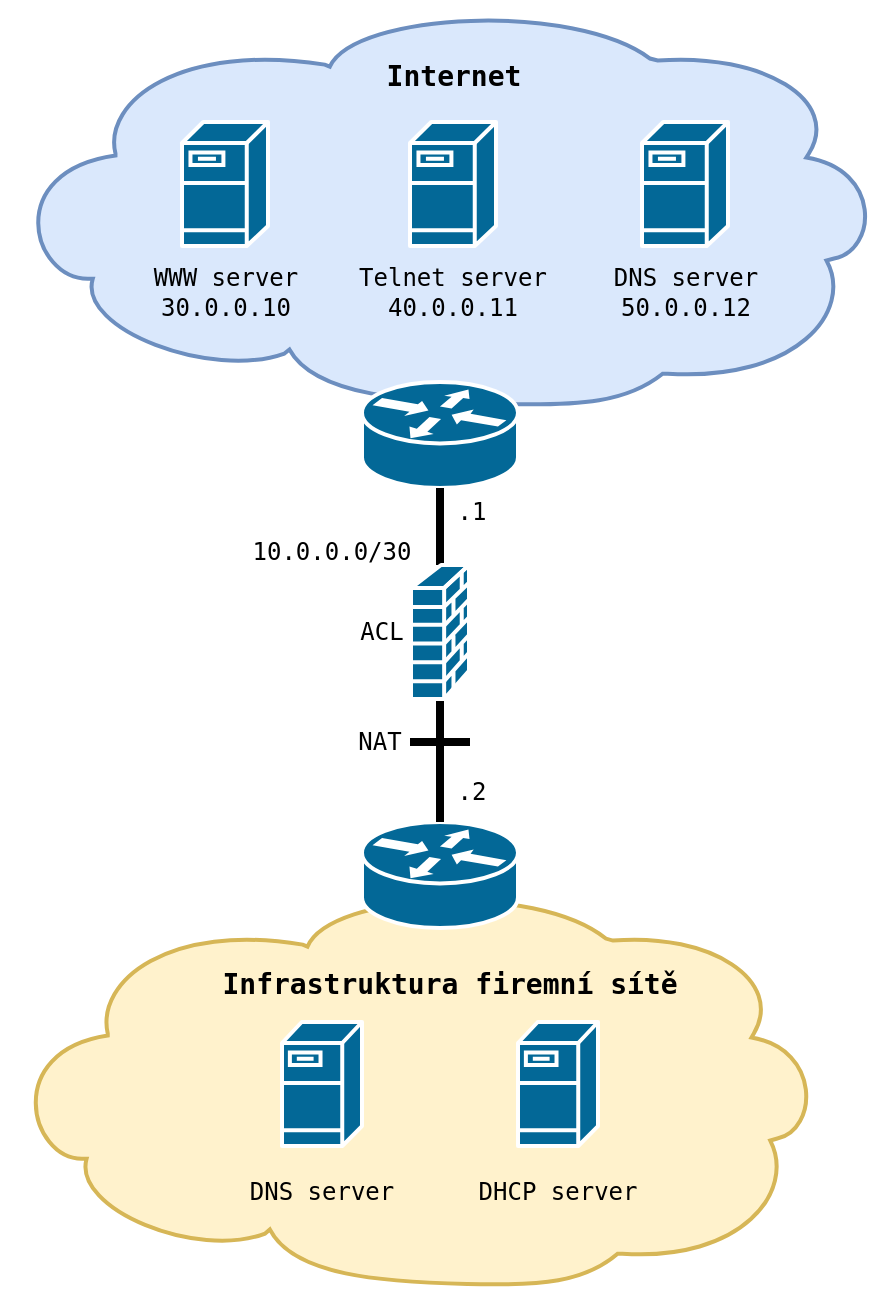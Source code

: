 <mxfile version="24.8.6">
  <diagram name="Page-1" id="wMvlcfyhobTJWFDV-97i">
    <mxGraphModel dx="478" dy="259" grid="1" gridSize="10" guides="1" tooltips="1" connect="1" arrows="1" fold="1" page="1" pageScale="1" pageWidth="850" pageHeight="1100" math="0" shadow="0">
      <root>
        <mxCell id="0" />
        <mxCell id="1" parent="0" />
        <mxCell id="HS_P0CZNT2ZsT_EnNBsX-16" value="" style="shape=mxgraph.cisco.storage.cloud;sketch=0;html=1;pointerEvents=1;dashed=0;fillColor=#dae8fc;strokeColor=#6c8ebf;strokeWidth=2;verticalLabelPosition=bottom;verticalAlign=top;align=center;outlineConnect=0;" parent="1" vertex="1">
          <mxGeometry x="200" y="40" width="440" height="202" as="geometry" />
        </mxCell>
        <mxCell id="HS_P0CZNT2ZsT_EnNBsX-17" value="" style="shape=mxgraph.cisco.storage.cloud;sketch=0;html=1;pointerEvents=1;dashed=0;fillColor=#fff2cc;strokeColor=#d6b656;strokeWidth=2;verticalLabelPosition=bottom;verticalAlign=top;align=center;outlineConnect=0;" parent="1" vertex="1">
          <mxGeometry x="200" y="480" width="410" height="202" as="geometry" />
        </mxCell>
        <mxCell id="HS_P0CZNT2ZsT_EnNBsX-1" value="" style="shape=mxgraph.cisco.routers.router;sketch=0;html=1;pointerEvents=1;dashed=0;fillColor=#036897;strokeColor=#ffffff;strokeWidth=2;verticalLabelPosition=bottom;verticalAlign=top;align=center;outlineConnect=0;" parent="1" vertex="1">
          <mxGeometry x="380" y="230" width="78" height="53" as="geometry" />
        </mxCell>
        <mxCell id="HS_P0CZNT2ZsT_EnNBsX-2" value="" style="shape=mxgraph.cisco.routers.router;sketch=0;html=1;pointerEvents=1;dashed=0;fillColor=#036897;strokeColor=#ffffff;strokeWidth=2;verticalLabelPosition=bottom;verticalAlign=top;align=center;outlineConnect=0;" parent="1" vertex="1">
          <mxGeometry x="380" y="450" width="78" height="53" as="geometry" />
        </mxCell>
        <mxCell id="HS_P0CZNT2ZsT_EnNBsX-3" style="edgeStyle=orthogonalEdgeStyle;rounded=0;orthogonalLoop=1;jettySize=auto;html=1;entryX=0.5;entryY=0;entryDx=0;entryDy=0;entryPerimeter=0;endArrow=none;endFill=0;strokeWidth=4;" parent="1" source="HS_P0CZNT2ZsT_EnNBsX-4" target="HS_P0CZNT2ZsT_EnNBsX-2" edge="1">
          <mxGeometry relative="1" as="geometry" />
        </mxCell>
        <mxCell id="HS_P0CZNT2ZsT_EnNBsX-5" value="" style="edgeStyle=orthogonalEdgeStyle;rounded=0;orthogonalLoop=1;jettySize=auto;html=1;entryX=0.5;entryY=0;entryDx=0;entryDy=0;entryPerimeter=0;endArrow=none;endFill=0;strokeWidth=4;" parent="1" source="HS_P0CZNT2ZsT_EnNBsX-1" target="HS_P0CZNT2ZsT_EnNBsX-4" edge="1">
          <mxGeometry relative="1" as="geometry">
            <mxPoint x="419" y="283" as="sourcePoint" />
            <mxPoint x="419" y="450" as="targetPoint" />
          </mxGeometry>
        </mxCell>
        <mxCell id="HS_P0CZNT2ZsT_EnNBsX-4" value="" style="shape=mxgraph.cisco.security.firewall;sketch=0;html=1;pointerEvents=1;dashed=0;fillColor=#036897;strokeColor=#ffffff;strokeWidth=2;verticalLabelPosition=bottom;verticalAlign=top;align=center;outlineConnect=0;" parent="1" vertex="1">
          <mxGeometry x="404.5" y="321.5" width="29" height="67" as="geometry" />
        </mxCell>
        <mxCell id="HS_P0CZNT2ZsT_EnNBsX-11" value="" style="shape=mxgraph.cisco.servers.fileserver;sketch=0;html=1;pointerEvents=1;dashed=0;fillColor=#036897;strokeColor=#ffffff;strokeWidth=2;verticalLabelPosition=bottom;verticalAlign=top;align=center;outlineConnect=0;" parent="1" vertex="1">
          <mxGeometry x="340" y="550" width="40" height="62" as="geometry" />
        </mxCell>
        <mxCell id="HS_P0CZNT2ZsT_EnNBsX-12" value="" style="shape=mxgraph.cisco.servers.fileserver;sketch=0;html=1;pointerEvents=1;dashed=0;fillColor=#036897;strokeColor=#ffffff;strokeWidth=2;verticalLabelPosition=bottom;verticalAlign=top;align=center;outlineConnect=0;" parent="1" vertex="1">
          <mxGeometry x="458" y="550" width="40" height="62" as="geometry" />
        </mxCell>
        <mxCell id="HS_P0CZNT2ZsT_EnNBsX-13" value="" style="shape=mxgraph.cisco.servers.fileserver;sketch=0;html=1;pointerEvents=1;dashed=0;fillColor=#036897;strokeColor=#ffffff;strokeWidth=2;verticalLabelPosition=bottom;verticalAlign=top;align=center;outlineConnect=0;" parent="1" vertex="1">
          <mxGeometry x="290" y="100" width="43" height="62" as="geometry" />
        </mxCell>
        <mxCell id="HS_P0CZNT2ZsT_EnNBsX-14" value="" style="shape=mxgraph.cisco.servers.fileserver;sketch=0;html=1;pointerEvents=1;dashed=0;fillColor=#036897;strokeColor=#ffffff;strokeWidth=2;verticalLabelPosition=bottom;verticalAlign=top;align=center;outlineConnect=0;" parent="1" vertex="1">
          <mxGeometry x="404" y="100" width="43" height="62" as="geometry" />
        </mxCell>
        <mxCell id="HS_P0CZNT2ZsT_EnNBsX-15" value="" style="shape=mxgraph.cisco.servers.fileserver;sketch=0;html=1;pointerEvents=1;dashed=0;fillColor=#036897;strokeColor=#ffffff;strokeWidth=2;verticalLabelPosition=bottom;verticalAlign=top;align=center;outlineConnect=0;" parent="1" vertex="1">
          <mxGeometry x="520" y="100" width="43" height="62" as="geometry" />
        </mxCell>
        <mxCell id="HS_P0CZNT2ZsT_EnNBsX-18" value="&lt;pre&gt;WWW server&lt;br&gt;30.0.0.10&lt;/pre&gt;" style="text;html=1;align=center;verticalAlign=middle;whiteSpace=wrap;rounded=0;" parent="1" vertex="1">
          <mxGeometry x="271.5" y="170" width="80" height="30" as="geometry" />
        </mxCell>
        <mxCell id="HS_P0CZNT2ZsT_EnNBsX-20" value="&lt;pre&gt;DNS server&lt;br&gt;50.0.0.12&lt;br&gt;&lt;/pre&gt;" style="text;html=1;align=center;verticalAlign=middle;whiteSpace=wrap;rounded=0;" parent="1" vertex="1">
          <mxGeometry x="501.5" y="170" width="80" height="30" as="geometry" />
        </mxCell>
        <mxCell id="HS_P0CZNT2ZsT_EnNBsX-21" value="&lt;pre&gt;DNS server&lt;br&gt;&lt;/pre&gt;" style="text;html=1;align=center;verticalAlign=middle;whiteSpace=wrap;rounded=0;" parent="1" vertex="1">
          <mxGeometry x="320" y="620" width="80" height="30" as="geometry" />
        </mxCell>
        <mxCell id="HS_P0CZNT2ZsT_EnNBsX-22" value="&lt;pre&gt;DHCP server&lt;/pre&gt;" style="text;html=1;align=center;verticalAlign=middle;whiteSpace=wrap;rounded=0;" parent="1" vertex="1">
          <mxGeometry x="438" y="620" width="80" height="30" as="geometry" />
        </mxCell>
        <mxCell id="HS_P0CZNT2ZsT_EnNBsX-23" value="&lt;pre&gt;&lt;b&gt;&lt;font style=&quot;font-size: 14px;&quot;&gt;Internet&lt;/font&gt;&lt;/b&gt;&lt;/pre&gt;" style="text;html=1;align=center;verticalAlign=middle;whiteSpace=wrap;rounded=0;" parent="1" vertex="1">
          <mxGeometry x="396" y="62" width="60" height="30" as="geometry" />
        </mxCell>
        <mxCell id="HS_P0CZNT2ZsT_EnNBsX-25" value="&lt;pre&gt;&lt;b&gt;&lt;font style=&quot;font-size: 14px;&quot;&gt;Infrastruktura firemní sítě&lt;/font&gt;&lt;/b&gt;&lt;/pre&gt;" style="text;html=1;align=center;verticalAlign=middle;whiteSpace=wrap;rounded=0;" parent="1" vertex="1">
          <mxGeometry x="394" y="516" width="60" height="30" as="geometry" />
        </mxCell>
        <mxCell id="HS_P0CZNT2ZsT_EnNBsX-28" value="&lt;pre&gt;ACL&lt;/pre&gt;" style="text;html=1;align=center;verticalAlign=middle;whiteSpace=wrap;rounded=0;" parent="1" vertex="1">
          <mxGeometry x="360" y="340" width="60" height="30" as="geometry" />
        </mxCell>
        <mxCell id="HS_P0CZNT2ZsT_EnNBsX-30" value="&lt;pre&gt;.1&lt;/pre&gt;" style="text;html=1;align=center;verticalAlign=middle;whiteSpace=wrap;rounded=0;" parent="1" vertex="1">
          <mxGeometry x="405" y="280" width="60" height="30" as="geometry" />
        </mxCell>
        <mxCell id="HS_P0CZNT2ZsT_EnNBsX-31" value="&lt;pre&gt;.2&lt;br&gt;&lt;/pre&gt;" style="text;html=1;align=center;verticalAlign=middle;whiteSpace=wrap;rounded=0;" parent="1" vertex="1">
          <mxGeometry x="405" y="420" width="60" height="30" as="geometry" />
        </mxCell>
        <mxCell id="HS_P0CZNT2ZsT_EnNBsX-32" value="" style="endArrow=none;html=1;rounded=0;strokeWidth=4;" parent="1" edge="1">
          <mxGeometry width="50" height="50" relative="1" as="geometry">
            <mxPoint x="404" y="410" as="sourcePoint" />
            <mxPoint x="434" y="410" as="targetPoint" />
          </mxGeometry>
        </mxCell>
        <mxCell id="HS_P0CZNT2ZsT_EnNBsX-33" value="&lt;pre&gt;NAT&lt;/pre&gt;" style="text;html=1;align=center;verticalAlign=middle;whiteSpace=wrap;rounded=0;" parent="1" vertex="1">
          <mxGeometry x="359" y="395" width="60" height="30" as="geometry" />
        </mxCell>
        <mxCell id="HS_P0CZNT2ZsT_EnNBsX-29" value="&lt;pre&gt;10.0.0.0/30&lt;/pre&gt;" style="text;html=1;align=center;verticalAlign=middle;whiteSpace=wrap;rounded=0;" parent="1" vertex="1">
          <mxGeometry x="320" y="300" width="90" height="30" as="geometry" />
        </mxCell>
        <mxCell id="HS_P0CZNT2ZsT_EnNBsX-19" value="&lt;pre&gt;Telnet server&lt;br&gt;40.0.0.11&lt;br&gt;&lt;/pre&gt;" style="text;html=1;align=center;verticalAlign=middle;whiteSpace=wrap;rounded=0;" parent="1" vertex="1">
          <mxGeometry x="373" y="170" width="105" height="30" as="geometry" />
        </mxCell>
      </root>
    </mxGraphModel>
  </diagram>
</mxfile>
